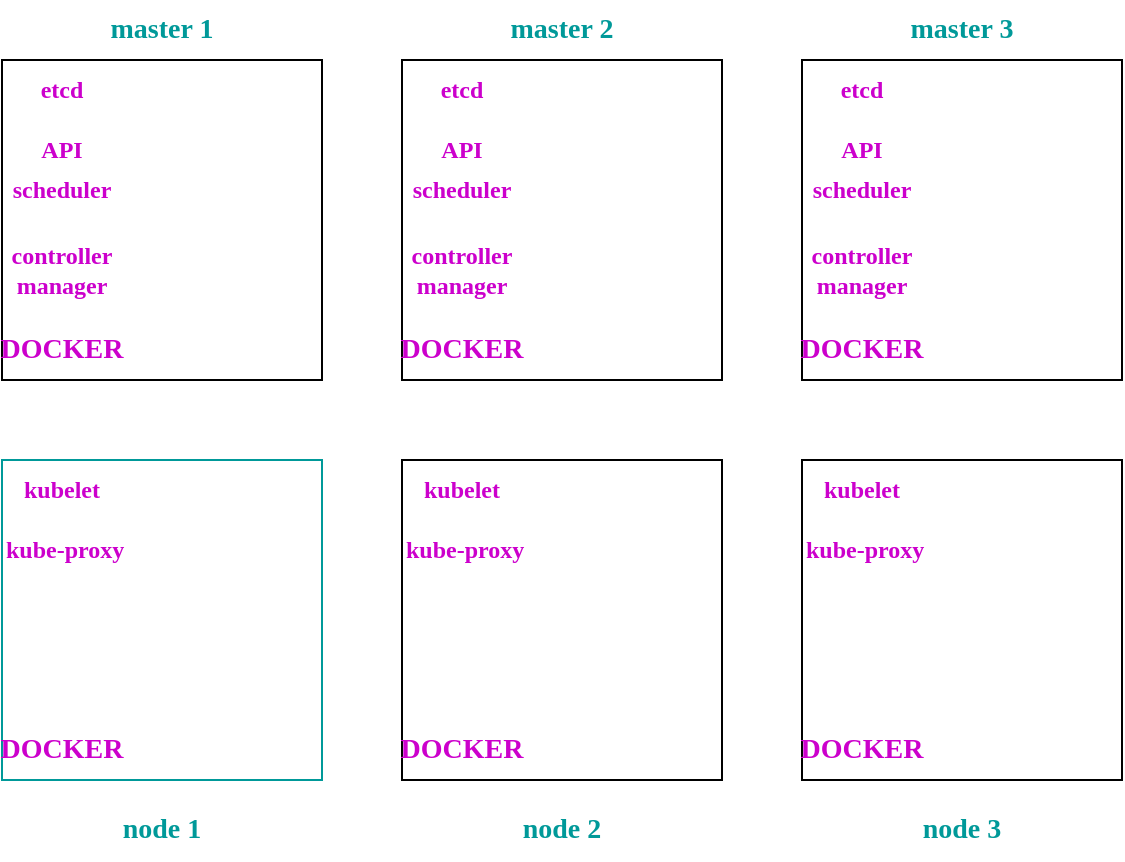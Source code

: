 <mxfile version="15.7.3" type="device"><diagram id="9wkl8wScFH7WHPFMvVqX" name="Page-1"><mxGraphModel dx="1422" dy="772" grid="1" gridSize="10" guides="1" tooltips="1" connect="1" arrows="1" fold="1" page="1" pageScale="1" pageWidth="850" pageHeight="1100" math="0" shadow="0"><root><mxCell id="0"/><mxCell id="1" parent="0"/><mxCell id="GRE-UiZVwNUH3ifHmz6h-1" value="" style="whiteSpace=wrap;html=1;aspect=fixed;direction=south;" vertex="1" parent="1"><mxGeometry x="80" y="80" width="160" height="160" as="geometry"/></mxCell><mxCell id="GRE-UiZVwNUH3ifHmz6h-7" value="&lt;font face=&quot;Comic Sans MS&quot; color=&quot;#009999&quot; style=&quot;font-size: 14px&quot;&gt;&lt;b&gt;master 1&lt;/b&gt;&lt;/font&gt;" style="text;html=1;strokeColor=none;fillColor=none;align=center;verticalAlign=middle;whiteSpace=wrap;rounded=0;fontColor=#CC00CC;" vertex="1" parent="1"><mxGeometry x="90" y="50" width="140" height="30" as="geometry"/></mxCell><mxCell id="GRE-UiZVwNUH3ifHmz6h-13" value="&lt;font face=&quot;Comic Sans MS&quot; color=&quot;#cc00cc&quot;&gt;&lt;b&gt;etcd&lt;/b&gt;&lt;/font&gt;" style="text;html=1;strokeColor=none;fillColor=none;align=center;verticalAlign=middle;whiteSpace=wrap;rounded=0;" vertex="1" parent="1"><mxGeometry x="80" y="80" width="60" height="30" as="geometry"/></mxCell><mxCell id="GRE-UiZVwNUH3ifHmz6h-14" value="&lt;font face=&quot;Comic Sans MS&quot; color=&quot;#cc00cc&quot;&gt;&lt;b&gt;API&lt;/b&gt;&lt;/font&gt;" style="text;html=1;strokeColor=none;fillColor=none;align=center;verticalAlign=middle;whiteSpace=wrap;rounded=0;" vertex="1" parent="1"><mxGeometry x="80" y="110" width="60" height="30" as="geometry"/></mxCell><mxCell id="GRE-UiZVwNUH3ifHmz6h-16" value="&lt;b&gt;&lt;font face=&quot;Comic Sans MS&quot; color=&quot;#cc00cc&quot;&gt;scheduler&lt;/font&gt;&lt;/b&gt;" style="text;html=1;strokeColor=none;fillColor=none;align=center;verticalAlign=middle;whiteSpace=wrap;rounded=0;" vertex="1" parent="1"><mxGeometry x="80" y="130" width="60" height="30" as="geometry"/></mxCell><mxCell id="GRE-UiZVwNUH3ifHmz6h-18" value="&lt;font face=&quot;Comic Sans MS&quot; color=&quot;#cc00cc&quot;&gt;&lt;b&gt;controller manager&lt;/b&gt;&lt;/font&gt;" style="text;html=1;strokeColor=none;fillColor=none;align=center;verticalAlign=middle;whiteSpace=wrap;rounded=0;" vertex="1" parent="1"><mxGeometry x="80" y="170" width="60" height="30" as="geometry"/></mxCell><mxCell id="GRE-UiZVwNUH3ifHmz6h-19" value="&lt;font face=&quot;Comic Sans MS&quot; style=&quot;font-size: 14px&quot; color=&quot;#cc00cc&quot;&gt;&lt;b&gt;DOCKER&lt;/b&gt;&lt;/font&gt;" style="text;html=1;strokeColor=none;fillColor=none;align=center;verticalAlign=middle;whiteSpace=wrap;rounded=0;" vertex="1" parent="1"><mxGeometry x="80" y="210" width="60" height="30" as="geometry"/></mxCell><mxCell id="GRE-UiZVwNUH3ifHmz6h-20" value="" style="whiteSpace=wrap;html=1;aspect=fixed;direction=south;" vertex="1" parent="1"><mxGeometry x="280" y="80" width="160" height="160" as="geometry"/></mxCell><mxCell id="GRE-UiZVwNUH3ifHmz6h-21" value="&lt;font face=&quot;Comic Sans MS&quot; color=&quot;#009999&quot; style=&quot;font-size: 14px&quot;&gt;&lt;b&gt;master 2&lt;/b&gt;&lt;/font&gt;" style="text;html=1;strokeColor=none;fillColor=none;align=center;verticalAlign=middle;whiteSpace=wrap;rounded=0;fontColor=#CC00CC;" vertex="1" parent="1"><mxGeometry x="290" y="50" width="140" height="30" as="geometry"/></mxCell><mxCell id="GRE-UiZVwNUH3ifHmz6h-22" value="" style="whiteSpace=wrap;html=1;aspect=fixed;direction=south;" vertex="1" parent="1"><mxGeometry x="480" y="80" width="160" height="160" as="geometry"/></mxCell><mxCell id="GRE-UiZVwNUH3ifHmz6h-23" value="&lt;font face=&quot;Comic Sans MS&quot; color=&quot;#009999&quot; style=&quot;font-size: 14px&quot;&gt;&lt;b&gt;master 3&lt;br&gt;&lt;/b&gt;&lt;/font&gt;" style="text;html=1;strokeColor=none;fillColor=none;align=center;verticalAlign=middle;whiteSpace=wrap;rounded=0;fontColor=#CC00CC;" vertex="1" parent="1"><mxGeometry x="490" y="50" width="140" height="30" as="geometry"/></mxCell><mxCell id="GRE-UiZVwNUH3ifHmz6h-24" value="" style="whiteSpace=wrap;html=1;aspect=fixed;direction=south;fontColor=#009999;strokeColor=#009999;" vertex="1" parent="1"><mxGeometry x="80" y="280" width="160" height="160" as="geometry"/></mxCell><mxCell id="GRE-UiZVwNUH3ifHmz6h-25" value="&lt;font face=&quot;Comic Sans MS&quot; color=&quot;#009999&quot; style=&quot;font-size: 14px&quot;&gt;&lt;b&gt;node 1&lt;/b&gt;&lt;/font&gt;" style="text;html=1;strokeColor=none;fillColor=none;align=center;verticalAlign=middle;whiteSpace=wrap;rounded=0;fontColor=#CC00CC;" vertex="1" parent="1"><mxGeometry x="90" y="450" width="140" height="30" as="geometry"/></mxCell><mxCell id="GRE-UiZVwNUH3ifHmz6h-26" value="" style="whiteSpace=wrap;html=1;aspect=fixed;direction=south;" vertex="1" parent="1"><mxGeometry x="280" y="280" width="160" height="160" as="geometry"/></mxCell><mxCell id="GRE-UiZVwNUH3ifHmz6h-27" value="&lt;font face=&quot;Comic Sans MS&quot; color=&quot;#009999&quot; style=&quot;font-size: 14px&quot;&gt;&lt;b&gt;node 2&lt;/b&gt;&lt;/font&gt;" style="text;html=1;strokeColor=none;fillColor=none;align=center;verticalAlign=middle;whiteSpace=wrap;rounded=0;fontColor=#CC00CC;" vertex="1" parent="1"><mxGeometry x="290" y="450" width="140" height="30" as="geometry"/></mxCell><mxCell id="GRE-UiZVwNUH3ifHmz6h-28" value="" style="whiteSpace=wrap;html=1;aspect=fixed;direction=south;" vertex="1" parent="1"><mxGeometry x="480" y="280" width="160" height="160" as="geometry"/></mxCell><mxCell id="GRE-UiZVwNUH3ifHmz6h-29" value="&lt;font face=&quot;Comic Sans MS&quot; color=&quot;#009999&quot; style=&quot;font-size: 14px&quot;&gt;&lt;b&gt;node 3&lt;/b&gt;&lt;/font&gt;" style="text;html=1;strokeColor=none;fillColor=none;align=center;verticalAlign=middle;whiteSpace=wrap;rounded=0;fontColor=#CC00CC;" vertex="1" parent="1"><mxGeometry x="490" y="450" width="140" height="30" as="geometry"/></mxCell><mxCell id="GRE-UiZVwNUH3ifHmz6h-30" value="&lt;font face=&quot;Comic Sans MS&quot; style=&quot;font-size: 14px&quot; color=&quot;#cc00cc&quot;&gt;&lt;b&gt;DOCKER&lt;/b&gt;&lt;/font&gt;" style="text;html=1;strokeColor=none;fillColor=none;align=center;verticalAlign=middle;whiteSpace=wrap;rounded=0;" vertex="1" parent="1"><mxGeometry x="280" y="210" width="60" height="30" as="geometry"/></mxCell><mxCell id="GRE-UiZVwNUH3ifHmz6h-31" value="&lt;font face=&quot;Comic Sans MS&quot; style=&quot;font-size: 14px&quot; color=&quot;#cc00cc&quot;&gt;&lt;b&gt;DOCKER&lt;/b&gt;&lt;/font&gt;" style="text;html=1;strokeColor=none;fillColor=none;align=center;verticalAlign=middle;whiteSpace=wrap;rounded=0;" vertex="1" parent="1"><mxGeometry x="480" y="210" width="60" height="30" as="geometry"/></mxCell><mxCell id="GRE-UiZVwNUH3ifHmz6h-32" value="&lt;font face=&quot;Comic Sans MS&quot; style=&quot;font-size: 14px&quot; color=&quot;#cc00cc&quot;&gt;&lt;b&gt;DOCKER&lt;/b&gt;&lt;/font&gt;" style="text;html=1;strokeColor=none;fillColor=none;align=center;verticalAlign=middle;whiteSpace=wrap;rounded=0;" vertex="1" parent="1"><mxGeometry x="80" y="410" width="60" height="30" as="geometry"/></mxCell><mxCell id="GRE-UiZVwNUH3ifHmz6h-33" value="&lt;font face=&quot;Comic Sans MS&quot; style=&quot;font-size: 14px&quot; color=&quot;#cc00cc&quot;&gt;&lt;b&gt;DOCKER&lt;/b&gt;&lt;/font&gt;" style="text;html=1;strokeColor=none;fillColor=none;align=center;verticalAlign=middle;whiteSpace=wrap;rounded=0;" vertex="1" parent="1"><mxGeometry x="280" y="410" width="60" height="30" as="geometry"/></mxCell><mxCell id="GRE-UiZVwNUH3ifHmz6h-34" value="&lt;font face=&quot;Comic Sans MS&quot; style=&quot;font-size: 14px&quot; color=&quot;#cc00cc&quot;&gt;&lt;b&gt;DOCKER&lt;/b&gt;&lt;/font&gt;" style="text;html=1;strokeColor=none;fillColor=none;align=center;verticalAlign=middle;whiteSpace=wrap;rounded=0;" vertex="1" parent="1"><mxGeometry x="480" y="410" width="60" height="30" as="geometry"/></mxCell><mxCell id="GRE-UiZVwNUH3ifHmz6h-35" value="&lt;font face=&quot;Comic Sans MS&quot; color=&quot;#cc00cc&quot;&gt;&lt;b&gt;kubelet&lt;/b&gt;&lt;/font&gt;" style="text;html=1;strokeColor=none;fillColor=none;align=center;verticalAlign=middle;whiteSpace=wrap;rounded=0;" vertex="1" parent="1"><mxGeometry x="80" y="280" width="60" height="30" as="geometry"/></mxCell><mxCell id="GRE-UiZVwNUH3ifHmz6h-36" value="&lt;div&gt;&lt;b style=&quot;color: rgb(204 , 0 , 204) ; font-family: &amp;#34;comic sans ms&amp;#34;&quot;&gt;kube-proxy&lt;/b&gt;&lt;/div&gt;" style="text;html=1;strokeColor=none;fillColor=none;align=left;verticalAlign=middle;whiteSpace=wrap;rounded=0;" vertex="1" parent="1"><mxGeometry x="80" y="310" width="110" height="30" as="geometry"/></mxCell><mxCell id="GRE-UiZVwNUH3ifHmz6h-37" value="&lt;font face=&quot;Comic Sans MS&quot; color=&quot;#cc00cc&quot;&gt;&lt;b&gt;kubelet&lt;/b&gt;&lt;/font&gt;" style="text;html=1;strokeColor=none;fillColor=none;align=center;verticalAlign=middle;whiteSpace=wrap;rounded=0;" vertex="1" parent="1"><mxGeometry x="280" y="280" width="60" height="30" as="geometry"/></mxCell><mxCell id="GRE-UiZVwNUH3ifHmz6h-38" value="&lt;div&gt;&lt;b style=&quot;color: rgb(204 , 0 , 204) ; font-family: &amp;#34;comic sans ms&amp;#34;&quot;&gt;kube-proxy&lt;/b&gt;&lt;/div&gt;" style="text;html=1;strokeColor=none;fillColor=none;align=left;verticalAlign=middle;whiteSpace=wrap;rounded=0;" vertex="1" parent="1"><mxGeometry x="280" y="310" width="110" height="30" as="geometry"/></mxCell><mxCell id="GRE-UiZVwNUH3ifHmz6h-39" value="&lt;font face=&quot;Comic Sans MS&quot; color=&quot;#cc00cc&quot;&gt;&lt;b&gt;kubelet&lt;/b&gt;&lt;/font&gt;" style="text;html=1;strokeColor=none;fillColor=none;align=center;verticalAlign=middle;whiteSpace=wrap;rounded=0;" vertex="1" parent="1"><mxGeometry x="480" y="280" width="60" height="30" as="geometry"/></mxCell><mxCell id="GRE-UiZVwNUH3ifHmz6h-40" value="&lt;div&gt;&lt;b style=&quot;color: rgb(204 , 0 , 204) ; font-family: &amp;#34;comic sans ms&amp;#34;&quot;&gt;kube-proxy&lt;/b&gt;&lt;/div&gt;" style="text;html=1;strokeColor=none;fillColor=none;align=left;verticalAlign=middle;whiteSpace=wrap;rounded=0;" vertex="1" parent="1"><mxGeometry x="480" y="310" width="110" height="30" as="geometry"/></mxCell><mxCell id="GRE-UiZVwNUH3ifHmz6h-41" value="&lt;font face=&quot;Comic Sans MS&quot; color=&quot;#cc00cc&quot;&gt;&lt;b&gt;etcd&lt;/b&gt;&lt;/font&gt;" style="text;html=1;strokeColor=none;fillColor=none;align=center;verticalAlign=middle;whiteSpace=wrap;rounded=0;" vertex="1" parent="1"><mxGeometry x="280" y="80" width="60" height="30" as="geometry"/></mxCell><mxCell id="GRE-UiZVwNUH3ifHmz6h-42" value="&lt;font face=&quot;Comic Sans MS&quot; color=&quot;#cc00cc&quot;&gt;&lt;b&gt;API&lt;/b&gt;&lt;/font&gt;" style="text;html=1;strokeColor=none;fillColor=none;align=center;verticalAlign=middle;whiteSpace=wrap;rounded=0;" vertex="1" parent="1"><mxGeometry x="280" y="110" width="60" height="30" as="geometry"/></mxCell><mxCell id="GRE-UiZVwNUH3ifHmz6h-43" value="&lt;b&gt;&lt;font face=&quot;Comic Sans MS&quot; color=&quot;#cc00cc&quot;&gt;scheduler&lt;/font&gt;&lt;/b&gt;" style="text;html=1;strokeColor=none;fillColor=none;align=center;verticalAlign=middle;whiteSpace=wrap;rounded=0;" vertex="1" parent="1"><mxGeometry x="280" y="130" width="60" height="30" as="geometry"/></mxCell><mxCell id="GRE-UiZVwNUH3ifHmz6h-44" value="&lt;font face=&quot;Comic Sans MS&quot; color=&quot;#cc00cc&quot;&gt;&lt;b&gt;controller manager&lt;/b&gt;&lt;/font&gt;" style="text;html=1;strokeColor=none;fillColor=none;align=center;verticalAlign=middle;whiteSpace=wrap;rounded=0;" vertex="1" parent="1"><mxGeometry x="280" y="170" width="60" height="30" as="geometry"/></mxCell><mxCell id="GRE-UiZVwNUH3ifHmz6h-45" value="&lt;font face=&quot;Comic Sans MS&quot; color=&quot;#cc00cc&quot;&gt;&lt;b&gt;etcd&lt;/b&gt;&lt;/font&gt;" style="text;html=1;strokeColor=none;fillColor=none;align=center;verticalAlign=middle;whiteSpace=wrap;rounded=0;" vertex="1" parent="1"><mxGeometry x="480" y="80" width="60" height="30" as="geometry"/></mxCell><mxCell id="GRE-UiZVwNUH3ifHmz6h-46" value="&lt;font face=&quot;Comic Sans MS&quot; color=&quot;#cc00cc&quot;&gt;&lt;b&gt;API&lt;/b&gt;&lt;/font&gt;" style="text;html=1;strokeColor=none;fillColor=none;align=center;verticalAlign=middle;whiteSpace=wrap;rounded=0;" vertex="1" parent="1"><mxGeometry x="480" y="110" width="60" height="30" as="geometry"/></mxCell><mxCell id="GRE-UiZVwNUH3ifHmz6h-47" value="&lt;b&gt;&lt;font face=&quot;Comic Sans MS&quot; color=&quot;#cc00cc&quot;&gt;scheduler&lt;/font&gt;&lt;/b&gt;" style="text;html=1;strokeColor=none;fillColor=none;align=center;verticalAlign=middle;whiteSpace=wrap;rounded=0;" vertex="1" parent="1"><mxGeometry x="480" y="130" width="60" height="30" as="geometry"/></mxCell><mxCell id="GRE-UiZVwNUH3ifHmz6h-48" value="&lt;font face=&quot;Comic Sans MS&quot; color=&quot;#cc00cc&quot;&gt;&lt;b&gt;controller manager&lt;/b&gt;&lt;/font&gt;" style="text;html=1;strokeColor=none;fillColor=none;align=center;verticalAlign=middle;whiteSpace=wrap;rounded=0;" vertex="1" parent="1"><mxGeometry x="480" y="170" width="60" height="30" as="geometry"/></mxCell></root></mxGraphModel></diagram></mxfile>